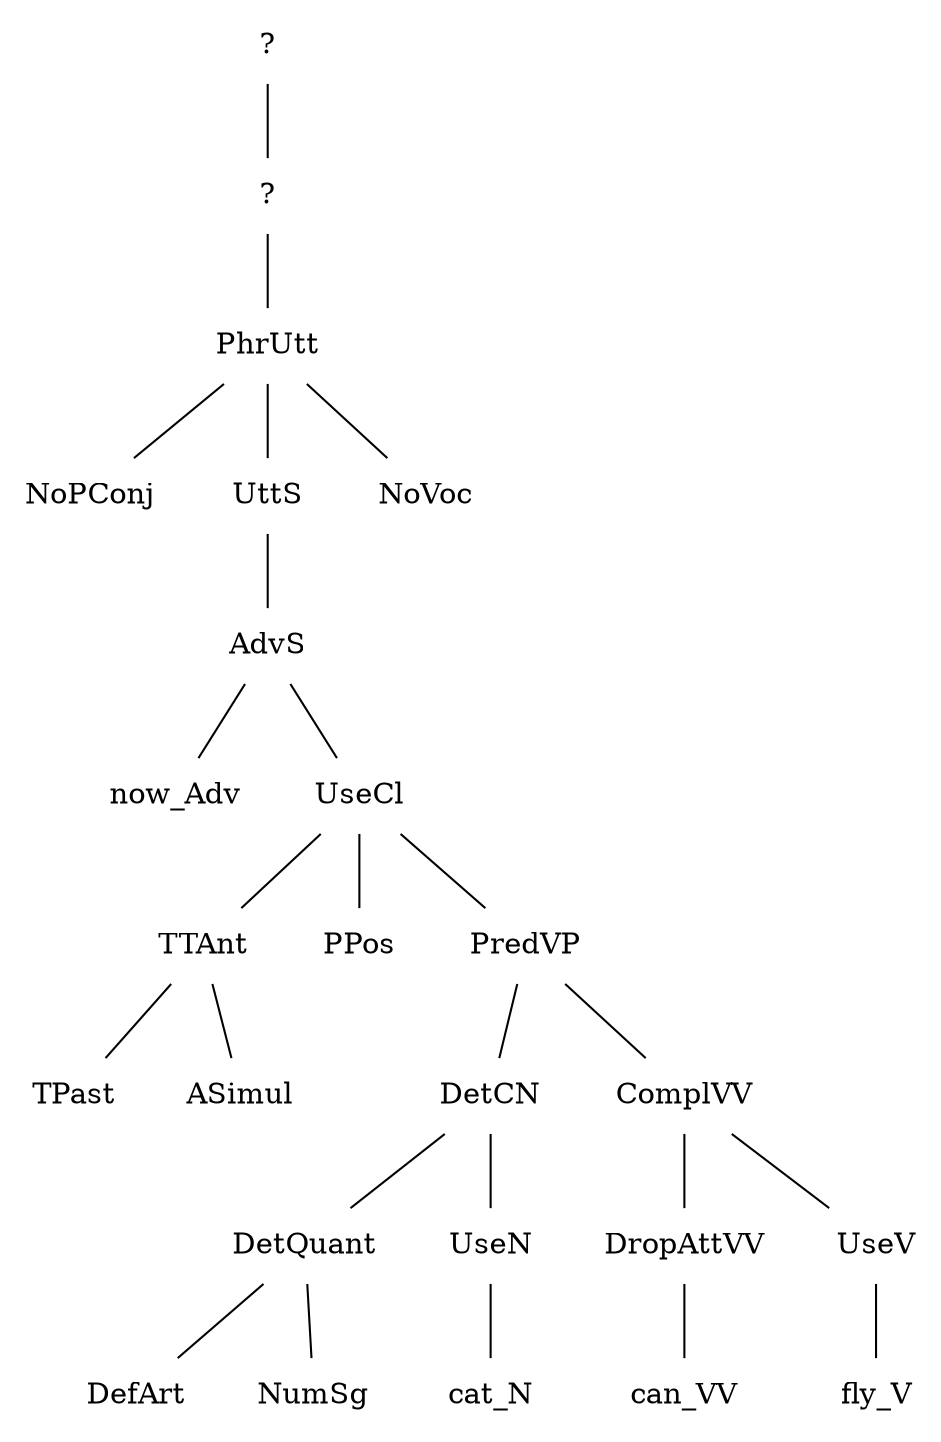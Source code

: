 graph {
n0[label = "?", style = "solid", shape = "plaintext"] ;
n0_0[label = "?", style = "solid", shape = "plaintext"] ;
n0 -- n0_0 [style = "solid"];
n0_0_0[label = "PhrUtt", style = "solid", shape = "plaintext"] ;
n0_0 -- n0_0_0 [style = "solid"];
n0_0_0_0[label = "NoPConj", style = "solid", shape = "plaintext"] ;
n0_0_0 -- n0_0_0_0 [style = "solid"];
n1_0_0_0[label = "UttS", style = "solid", shape = "plaintext"] ;
n0_0_0 -- n1_0_0_0 [style = "solid"];
n0_1_0_0_0[label = "AdvS", style = "solid", shape = "plaintext"] ;
n1_0_0_0 -- n0_1_0_0_0 [style = "solid"];
n0_0_1_0_0_0[label = "now_Adv", style = "solid", shape = "plaintext"] ;
n0_1_0_0_0 -- n0_0_1_0_0_0 [style = "solid"];
n1_0_1_0_0_0[label = "UseCl", style = "solid", shape = "plaintext"] ;
n0_1_0_0_0 -- n1_0_1_0_0_0 [style = "solid"];
n0_1_0_1_0_0_0[label = "TTAnt", style = "solid", shape = "plaintext"] ;
n1_0_1_0_0_0 -- n0_1_0_1_0_0_0 [style = "solid"];
n0_0_1_0_1_0_0_0[label = "TPast", style = "solid", shape = "plaintext"] ;
n0_1_0_1_0_0_0 -- n0_0_1_0_1_0_0_0 [style = "solid"];
n1_0_1_0_1_0_0_0[label = "ASimul", style = "solid", shape = "plaintext"] ;
n0_1_0_1_0_0_0 -- n1_0_1_0_1_0_0_0 [style = "solid"];
n1_1_0_1_0_0_0[label = "PPos", style = "solid", shape = "plaintext"] ;
n1_0_1_0_0_0 -- n1_1_0_1_0_0_0 [style = "solid"];
n2_1_0_1_0_0_0[label = "PredVP", style = "solid", shape = "plaintext"] ;
n1_0_1_0_0_0 -- n2_1_0_1_0_0_0 [style = "solid"];
n0_2_1_0_1_0_0_0[label = "DetCN", style = "solid", shape = "plaintext"] ;
n2_1_0_1_0_0_0 -- n0_2_1_0_1_0_0_0 [style = "solid"];
n0_0_2_1_0_1_0_0_0[label = "DetQuant", style = "solid", shape = "plaintext"] ;
n0_2_1_0_1_0_0_0 -- n0_0_2_1_0_1_0_0_0 [style = "solid"];
n0_0_0_2_1_0_1_0_0_0[label = "DefArt", style = "solid", shape = "plaintext"] ;
n0_0_2_1_0_1_0_0_0 -- n0_0_0_2_1_0_1_0_0_0 [style = "solid"];
n1_0_0_2_1_0_1_0_0_0[label = "NumSg", style = "solid", shape = "plaintext"] ;
n0_0_2_1_0_1_0_0_0 -- n1_0_0_2_1_0_1_0_0_0 [style = "solid"];
n1_0_2_1_0_1_0_0_0[label = "UseN", style = "solid", shape = "plaintext"] ;
n0_2_1_0_1_0_0_0 -- n1_0_2_1_0_1_0_0_0 [style = "solid"];
n0_1_0_2_1_0_1_0_0_0[label = "cat_N", style = "solid", shape = "plaintext"] ;
n1_0_2_1_0_1_0_0_0 -- n0_1_0_2_1_0_1_0_0_0 [style = "solid"];
n1_2_1_0_1_0_0_0[label = "ComplVV", style = "solid", shape = "plaintext"] ;
n2_1_0_1_0_0_0 -- n1_2_1_0_1_0_0_0 [style = "solid"];
n0_1_2_1_0_1_0_0_0[label = "DropAttVV", style = "solid", shape = "plaintext"] ;
n1_2_1_0_1_0_0_0 -- n0_1_2_1_0_1_0_0_0 [style = "solid"];
n0_0_1_2_1_0_1_0_0_0[label = "can_VV", style = "solid", shape = "plaintext"] ;
n0_1_2_1_0_1_0_0_0 -- n0_0_1_2_1_0_1_0_0_0 [style = "solid"];
n1_1_2_1_0_1_0_0_0[label = "UseV", style = "solid", shape = "plaintext"] ;
n1_2_1_0_1_0_0_0 -- n1_1_2_1_0_1_0_0_0 [style = "solid"];
n0_1_1_2_1_0_1_0_0_0[label = "fly_V", style = "solid", shape = "plaintext"] ;
n1_1_2_1_0_1_0_0_0 -- n0_1_1_2_1_0_1_0_0_0 [style = "solid"];
n2_0_0_0[label = "NoVoc", style = "solid", shape = "plaintext"] ;
n0_0_0 -- n2_0_0_0 [style = "solid"];
}